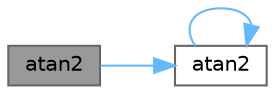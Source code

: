 digraph "atan2"
{
 // LATEX_PDF_SIZE
  bgcolor="transparent";
  edge [fontname=Helvetica,fontsize=10,labelfontname=Helvetica,labelfontsize=10];
  node [fontname=Helvetica,fontsize=10,shape=box,height=0.2,width=0.4];
  rankdir="LR";
  Node1 [id="Node000001",label="atan2",height=0.2,width=0.4,color="gray40", fillcolor="grey60", style="filled", fontcolor="black",tooltip=" "];
  Node1 -> Node2 [id="edge1_Node000001_Node000002",color="steelblue1",style="solid",tooltip=" "];
  Node2 [id="Node000002",label="atan2",height=0.2,width=0.4,color="grey40", fillcolor="white", style="filled",URL="$namespaceFoam.html#a7c3244436f5bb68e49184c00b86ccc8d",tooltip=" "];
  Node2 -> Node2 [id="edge2_Node000002_Node000002",color="steelblue1",style="solid",tooltip=" "];
}
